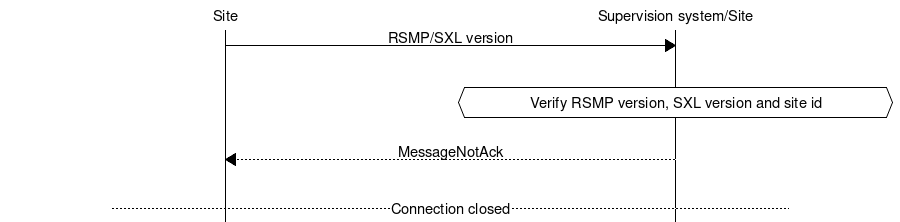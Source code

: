 # MSC for communication rejection

msc {
  hscale = "1.5", arcgradient = "0";

  a [label="Site"], b [label="Supervision system/Site"];

  a=>b [ label = "RSMP/SXL version" ];
  |||;
  b abox b [ label = "Verify RSMP version, SXL version and site id" ];
  |||;
  a<<b [ label = "MessageNotAck" ];
  |||;
  --- [ label = "Connection closed" ];

}

